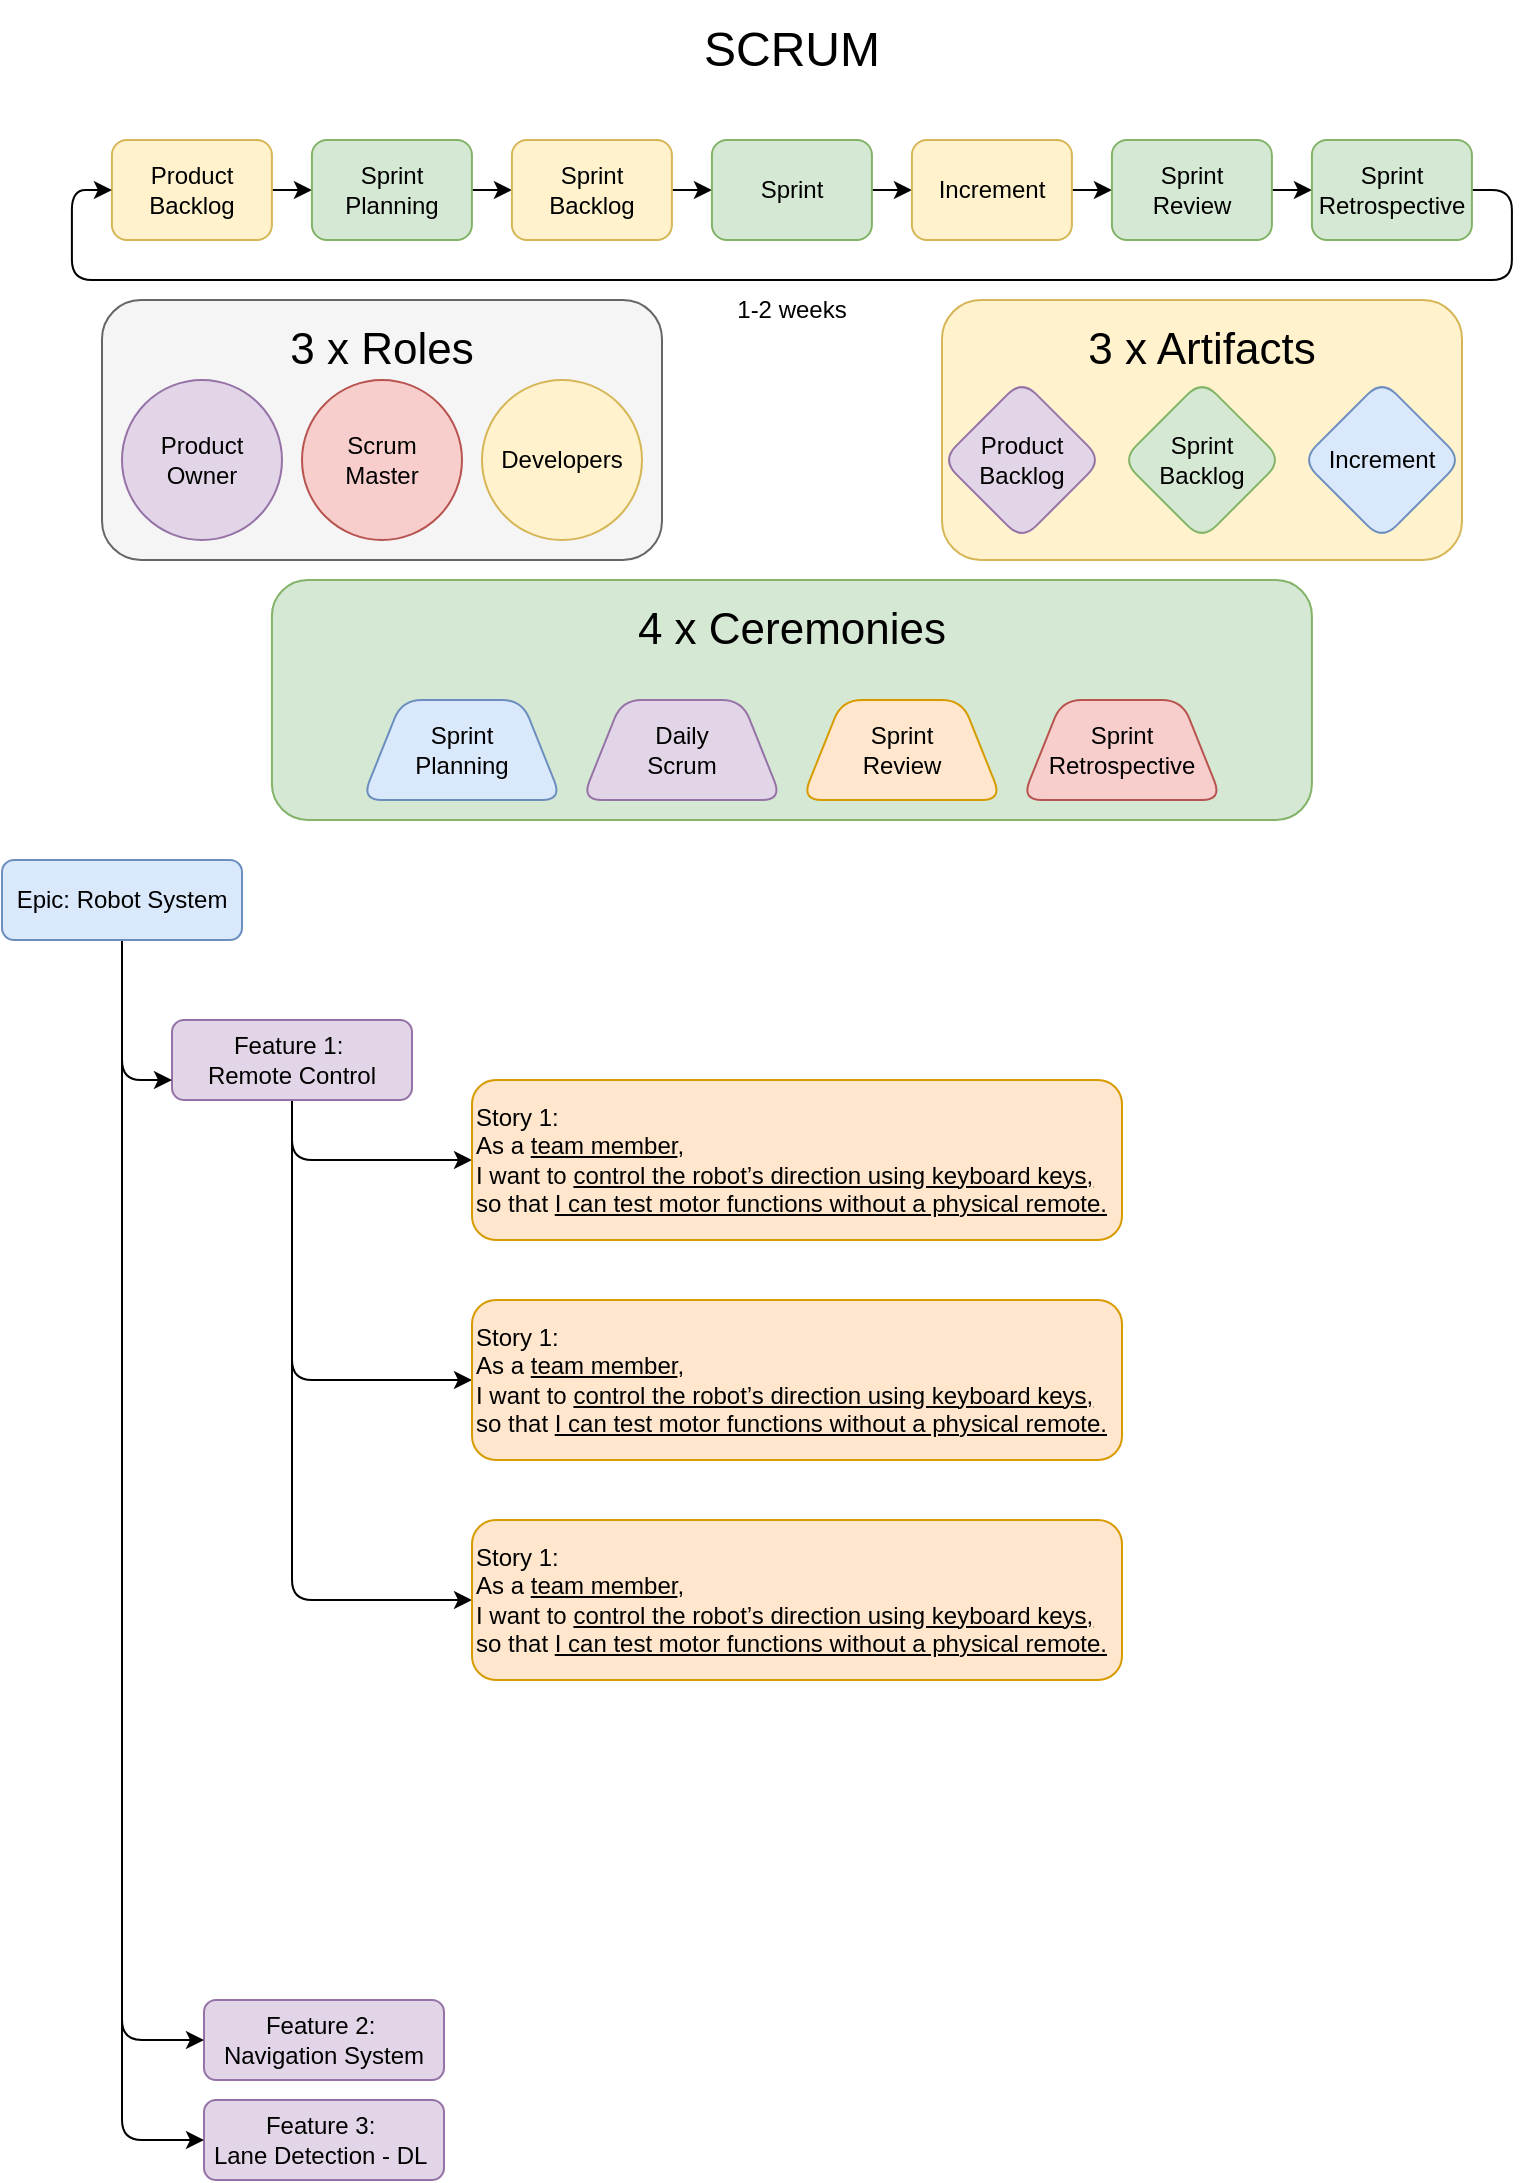 <mxfile version="28.0.5">
  <diagram name="Page-1" id="K2rsrTp5yFfVZbXNRDB6">
    <mxGraphModel dx="976" dy="630" grid="1" gridSize="10" guides="1" tooltips="1" connect="1" arrows="1" fold="1" page="1" pageScale="1" pageWidth="850" pageHeight="1100" math="0" shadow="0">
      <root>
        <mxCell id="0" />
        <mxCell id="1" parent="0" />
        <mxCell id="alW0ItKAqQshCZF6b7rs-1" value="&lt;font style=&quot;font-size: 24px;&quot;&gt;SCRUM&lt;/font&gt;" style="rounded=1;whiteSpace=wrap;html=1;fillColor=none;strokeColor=none;labelBackgroundColor=none;" parent="1" vertex="1">
          <mxGeometry x="375" y="20" width="100" height="50" as="geometry" />
        </mxCell>
        <mxCell id="alW0ItKAqQshCZF6b7rs-29" value="" style="group;rounded=1;labelBackgroundColor=none;fillColor=#fff2cc;strokeColor=#d6b656;" parent="1" connectable="0" vertex="1">
          <mxGeometry x="500" y="170" width="260" height="130" as="geometry" />
        </mxCell>
        <mxCell id="alW0ItKAqQshCZF6b7rs-22" value="Product&lt;div&gt;Backlog&lt;/div&gt;" style="rhombus;whiteSpace=wrap;html=1;rounded=1;labelBackgroundColor=none;fillColor=#e1d5e7;strokeColor=#9673a6;" parent="alW0ItKAqQshCZF6b7rs-29" vertex="1">
          <mxGeometry y="40" width="80" height="80" as="geometry" />
        </mxCell>
        <mxCell id="alW0ItKAqQshCZF6b7rs-21" value="&lt;font style=&quot;font-size: 22px;&quot;&gt;3 x Artifacts&lt;/font&gt;" style="rounded=1;whiteSpace=wrap;html=1;fillColor=none;strokeColor=none;labelBackgroundColor=none;" parent="alW0ItKAqQshCZF6b7rs-29" vertex="1">
          <mxGeometry x="60" width="140" height="50" as="geometry" />
        </mxCell>
        <mxCell id="alW0ItKAqQshCZF6b7rs-27" value="Sprint&lt;div&gt;Backlog&lt;/div&gt;" style="rhombus;whiteSpace=wrap;html=1;rounded=1;labelBackgroundColor=none;fillColor=#d5e8d4;strokeColor=#82b366;" parent="alW0ItKAqQshCZF6b7rs-29" vertex="1">
          <mxGeometry x="90" y="40" width="80" height="80" as="geometry" />
        </mxCell>
        <mxCell id="alW0ItKAqQshCZF6b7rs-28" value="Increment" style="rhombus;whiteSpace=wrap;html=1;rounded=1;labelBackgroundColor=none;fillColor=#dae8fc;strokeColor=#6c8ebf;" parent="alW0ItKAqQshCZF6b7rs-29" vertex="1">
          <mxGeometry x="180" y="40" width="80" height="80" as="geometry" />
        </mxCell>
        <mxCell id="alW0ItKAqQshCZF6b7rs-72" value="" style="group;labelBackgroundColor=none;fillColor=#d5e8d4;strokeColor=#82b366;rounded=1;" parent="1" connectable="0" vertex="1">
          <mxGeometry x="164.95" y="310" width="520" height="120" as="geometry" />
        </mxCell>
        <mxCell id="alW0ItKAqQshCZF6b7rs-36" value="Sprint&lt;div&gt;Planning&lt;/div&gt;" style="shape=trapezoid;perimeter=trapezoidPerimeter;whiteSpace=wrap;html=1;fixedSize=1;rounded=1;labelBackgroundColor=none;fillColor=#dae8fc;strokeColor=#6c8ebf;" parent="alW0ItKAqQshCZF6b7rs-72" vertex="1">
          <mxGeometry x="45" y="60" width="100" height="50" as="geometry" />
        </mxCell>
        <mxCell id="alW0ItKAqQshCZF6b7rs-32" value="&lt;font style=&quot;font-size: 22px;&quot;&gt;4 x Ceremonies&lt;/font&gt;" style="rounded=1;whiteSpace=wrap;html=1;fillColor=none;strokeColor=none;labelBackgroundColor=none;" parent="alW0ItKAqQshCZF6b7rs-72" vertex="1">
          <mxGeometry x="165" width="190" height="50" as="geometry" />
        </mxCell>
        <mxCell id="alW0ItKAqQshCZF6b7rs-38" value="Daily&lt;div&gt;Scrum&lt;/div&gt;" style="shape=trapezoid;perimeter=trapezoidPerimeter;whiteSpace=wrap;html=1;fixedSize=1;rounded=1;labelBackgroundColor=none;fillColor=#e1d5e7;strokeColor=#9673a6;" parent="alW0ItKAqQshCZF6b7rs-72" vertex="1">
          <mxGeometry x="155" y="60" width="100" height="50" as="geometry" />
        </mxCell>
        <mxCell id="alW0ItKAqQshCZF6b7rs-39" value="Sprint&lt;div&gt;Review&lt;/div&gt;" style="shape=trapezoid;perimeter=trapezoidPerimeter;whiteSpace=wrap;html=1;fixedSize=1;rounded=1;labelBackgroundColor=none;fillColor=#ffe6cc;strokeColor=#d79b00;" parent="alW0ItKAqQshCZF6b7rs-72" vertex="1">
          <mxGeometry x="265" y="60" width="100" height="50" as="geometry" />
        </mxCell>
        <mxCell id="alW0ItKAqQshCZF6b7rs-71" value="Sprint&lt;div&gt;Retrospective&lt;/div&gt;" style="shape=trapezoid;perimeter=trapezoidPerimeter;whiteSpace=wrap;html=1;fixedSize=1;rounded=1;labelBackgroundColor=none;fillColor=#f8cecc;strokeColor=#b85450;" parent="alW0ItKAqQshCZF6b7rs-72" vertex="1">
          <mxGeometry x="375" y="60" width="100" height="50" as="geometry" />
        </mxCell>
        <mxCell id="alW0ItKAqQshCZF6b7rs-77" value="" style="group;labelBackgroundColor=none;rounded=1;" parent="1" connectable="0" vertex="1">
          <mxGeometry x="64.95" y="90" width="720" height="100" as="geometry" />
        </mxCell>
        <mxCell id="alW0ItKAqQshCZF6b7rs-8" style="edgeStyle=orthogonalEdgeStyle;rounded=1;orthogonalLoop=1;jettySize=auto;html=1;exitX=1;exitY=0.5;exitDx=0;exitDy=0;entryX=0;entryY=0.5;entryDx=0;entryDy=0;labelBackgroundColor=none;fontColor=default;" parent="alW0ItKAqQshCZF6b7rs-77" source="alW0ItKAqQshCZF6b7rs-2" target="alW0ItKAqQshCZF6b7rs-3" edge="1">
          <mxGeometry relative="1" as="geometry" />
        </mxCell>
        <mxCell id="alW0ItKAqQshCZF6b7rs-2" value="Product Backlog" style="rounded=1;whiteSpace=wrap;html=1;labelBackgroundColor=none;fillColor=#fff2cc;strokeColor=#d6b656;" parent="alW0ItKAqQshCZF6b7rs-77" vertex="1">
          <mxGeometry x="20" width="80" height="50" as="geometry" />
        </mxCell>
        <mxCell id="alW0ItKAqQshCZF6b7rs-9" style="edgeStyle=orthogonalEdgeStyle;rounded=1;orthogonalLoop=1;jettySize=auto;html=1;exitX=1;exitY=0.5;exitDx=0;exitDy=0;entryX=0;entryY=0.5;entryDx=0;entryDy=0;labelBackgroundColor=none;fontColor=default;" parent="alW0ItKAqQshCZF6b7rs-77" source="alW0ItKAqQshCZF6b7rs-3" target="alW0ItKAqQshCZF6b7rs-4" edge="1">
          <mxGeometry relative="1" as="geometry" />
        </mxCell>
        <mxCell id="alW0ItKAqQshCZF6b7rs-3" value="Sprint Planning" style="rounded=1;whiteSpace=wrap;html=1;labelBackgroundColor=none;fillColor=#d5e8d4;strokeColor=#82b366;" parent="alW0ItKAqQshCZF6b7rs-77" vertex="1">
          <mxGeometry x="120.0" width="80" height="50" as="geometry" />
        </mxCell>
        <mxCell id="alW0ItKAqQshCZF6b7rs-10" style="edgeStyle=orthogonalEdgeStyle;rounded=1;orthogonalLoop=1;jettySize=auto;html=1;exitX=1;exitY=0.5;exitDx=0;exitDy=0;entryX=0;entryY=0.5;entryDx=0;entryDy=0;labelBackgroundColor=none;fontColor=default;" parent="alW0ItKAqQshCZF6b7rs-77" source="alW0ItKAqQshCZF6b7rs-4" target="alW0ItKAqQshCZF6b7rs-5" edge="1">
          <mxGeometry relative="1" as="geometry" />
        </mxCell>
        <mxCell id="alW0ItKAqQshCZF6b7rs-4" value="Sprint&lt;div&gt;Backlog&lt;/div&gt;" style="rounded=1;whiteSpace=wrap;html=1;labelBackgroundColor=none;fillColor=#fff2cc;strokeColor=#d6b656;" parent="alW0ItKAqQshCZF6b7rs-77" vertex="1">
          <mxGeometry x="220" width="80" height="50" as="geometry" />
        </mxCell>
        <mxCell id="alW0ItKAqQshCZF6b7rs-11" style="edgeStyle=orthogonalEdgeStyle;rounded=1;orthogonalLoop=1;jettySize=auto;html=1;exitX=1;exitY=0.5;exitDx=0;exitDy=0;entryX=0;entryY=0.5;entryDx=0;entryDy=0;labelBackgroundColor=none;fontColor=default;" parent="alW0ItKAqQshCZF6b7rs-77" source="alW0ItKAqQshCZF6b7rs-5" target="alW0ItKAqQshCZF6b7rs-6" edge="1">
          <mxGeometry relative="1" as="geometry" />
        </mxCell>
        <mxCell id="alW0ItKAqQshCZF6b7rs-5" value="Sprint" style="rounded=1;whiteSpace=wrap;html=1;labelBackgroundColor=none;fillColor=#d5e8d4;strokeColor=#82b366;" parent="alW0ItKAqQshCZF6b7rs-77" vertex="1">
          <mxGeometry x="320" width="80" height="50" as="geometry" />
        </mxCell>
        <mxCell id="alW0ItKAqQshCZF6b7rs-12" style="edgeStyle=orthogonalEdgeStyle;rounded=1;orthogonalLoop=1;jettySize=auto;html=1;exitX=1;exitY=0.5;exitDx=0;exitDy=0;entryX=0;entryY=0.5;entryDx=0;entryDy=0;labelBackgroundColor=none;fontColor=default;" parent="alW0ItKAqQshCZF6b7rs-77" source="alW0ItKAqQshCZF6b7rs-6" target="alW0ItKAqQshCZF6b7rs-7" edge="1">
          <mxGeometry relative="1" as="geometry" />
        </mxCell>
        <mxCell id="alW0ItKAqQshCZF6b7rs-6" value="Increment" style="rounded=1;whiteSpace=wrap;html=1;labelBackgroundColor=none;fillColor=#fff2cc;strokeColor=#d6b656;" parent="alW0ItKAqQshCZF6b7rs-77" vertex="1">
          <mxGeometry x="420" width="80" height="50" as="geometry" />
        </mxCell>
        <mxCell id="alW0ItKAqQshCZF6b7rs-75" style="edgeStyle=orthogonalEdgeStyle;rounded=1;orthogonalLoop=1;jettySize=auto;html=1;exitX=1;exitY=0.5;exitDx=0;exitDy=0;entryX=0;entryY=0.5;entryDx=0;entryDy=0;labelBackgroundColor=none;fontColor=default;" parent="alW0ItKAqQshCZF6b7rs-77" source="alW0ItKAqQshCZF6b7rs-7" target="alW0ItKAqQshCZF6b7rs-73" edge="1">
          <mxGeometry relative="1" as="geometry" />
        </mxCell>
        <mxCell id="alW0ItKAqQshCZF6b7rs-7" value="Sprint&lt;div&gt;Review&lt;/div&gt;" style="rounded=1;whiteSpace=wrap;html=1;labelBackgroundColor=none;fillColor=#d5e8d4;strokeColor=#82b366;" parent="alW0ItKAqQshCZF6b7rs-77" vertex="1">
          <mxGeometry x="520" width="80" height="50" as="geometry" />
        </mxCell>
        <mxCell id="alW0ItKAqQshCZF6b7rs-14" value="1-2 weeks" style="rounded=1;whiteSpace=wrap;html=1;fillColor=none;strokeColor=none;labelBackgroundColor=none;" parent="alW0ItKAqQshCZF6b7rs-77" vertex="1">
          <mxGeometry x="325.05" y="70" width="70" height="30" as="geometry" />
        </mxCell>
        <mxCell id="alW0ItKAqQshCZF6b7rs-76" style="edgeStyle=orthogonalEdgeStyle;rounded=1;orthogonalLoop=1;jettySize=auto;html=1;exitX=1;exitY=0.5;exitDx=0;exitDy=0;entryX=0;entryY=0.5;entryDx=0;entryDy=0;labelBackgroundColor=none;fontColor=default;" parent="alW0ItKAqQshCZF6b7rs-77" source="alW0ItKAqQshCZF6b7rs-73" target="alW0ItKAqQshCZF6b7rs-2" edge="1">
          <mxGeometry relative="1" as="geometry">
            <Array as="points">
              <mxPoint x="720" y="25" />
              <mxPoint x="720" y="70" />
              <mxPoint y="70" />
              <mxPoint y="25" />
            </Array>
          </mxGeometry>
        </mxCell>
        <mxCell id="alW0ItKAqQshCZF6b7rs-73" value="Sprint&lt;div&gt;Retrospective&lt;/div&gt;" style="rounded=1;whiteSpace=wrap;html=1;labelBackgroundColor=none;fillColor=#d5e8d4;strokeColor=#82b366;" parent="alW0ItKAqQshCZF6b7rs-77" vertex="1">
          <mxGeometry x="620" width="80" height="50" as="geometry" />
        </mxCell>
        <mxCell id="H4ft9FC7T2seqUX7BpRU-1" value="" style="group" parent="1" connectable="0" vertex="1">
          <mxGeometry x="80" y="170" width="280" height="130" as="geometry" />
        </mxCell>
        <mxCell id="alW0ItKAqQshCZF6b7rs-41" value="" style="group;rounded=1;labelBackgroundColor=none;fillColor=#f5f5f5;fontColor=#333333;strokeColor=#666666;container=0;" parent="H4ft9FC7T2seqUX7BpRU-1" connectable="0" vertex="1">
          <mxGeometry width="280" height="130" as="geometry" />
        </mxCell>
        <mxCell id="alW0ItKAqQshCZF6b7rs-15" value="Product Owner" style="ellipse;whiteSpace=wrap;html=1;rounded=1;labelBackgroundColor=none;fillColor=#e1d5e7;strokeColor=#9673a6;" parent="H4ft9FC7T2seqUX7BpRU-1" vertex="1">
          <mxGeometry x="10" y="40" width="80" height="80" as="geometry" />
        </mxCell>
        <mxCell id="alW0ItKAqQshCZF6b7rs-16" value="Scrum&lt;div&gt;Master&lt;/div&gt;" style="ellipse;whiteSpace=wrap;html=1;rounded=1;labelBackgroundColor=none;fillColor=#f8cecc;strokeColor=#b85450;" parent="H4ft9FC7T2seqUX7BpRU-1" vertex="1">
          <mxGeometry x="100" y="40" width="80" height="80" as="geometry" />
        </mxCell>
        <mxCell id="alW0ItKAqQshCZF6b7rs-17" value="Developers" style="ellipse;whiteSpace=wrap;html=1;rounded=1;labelBackgroundColor=none;fillColor=#fff2cc;strokeColor=#d6b656;" parent="H4ft9FC7T2seqUX7BpRU-1" vertex="1">
          <mxGeometry x="190" y="40" width="80" height="80" as="geometry" />
        </mxCell>
        <mxCell id="alW0ItKAqQshCZF6b7rs-20" value="&lt;font style=&quot;font-size: 22px;&quot;&gt;3 x Roles&lt;/font&gt;" style="rounded=1;whiteSpace=wrap;html=1;fillColor=none;strokeColor=none;labelBackgroundColor=none;" parent="H4ft9FC7T2seqUX7BpRU-1" vertex="1">
          <mxGeometry x="90" width="100" height="50" as="geometry" />
        </mxCell>
        <mxCell id="alW0ItKAqQshCZF6b7rs-47" value="Feature 2:&amp;nbsp;&lt;div&gt;Navigation System&lt;/div&gt;" style="rounded=1;whiteSpace=wrap;html=1;labelBackgroundColor=none;fillColor=#e1d5e7;strokeColor=#9673a6;" parent="1" vertex="1">
          <mxGeometry x="131" y="1020" width="120" height="40" as="geometry" />
        </mxCell>
        <mxCell id="alW0ItKAqQshCZF6b7rs-48" value="Feature 3:&amp;nbsp;&lt;div&gt;Lane Detection - DL&lt;span style=&quot;background-color: transparent; color: light-dark(rgb(0, 0, 0), rgb(255, 255, 255));&quot;&gt;&amp;nbsp;&lt;/span&gt;&lt;/div&gt;" style="rounded=1;whiteSpace=wrap;html=1;labelBackgroundColor=none;fillColor=#e1d5e7;strokeColor=#9673a6;" parent="1" vertex="1">
          <mxGeometry x="131" y="1070" width="120" height="40" as="geometry" />
        </mxCell>
        <mxCell id="alW0ItKAqQshCZF6b7rs-62" style="edgeStyle=elbowEdgeStyle;rounded=1;orthogonalLoop=1;jettySize=auto;html=1;exitX=0.5;exitY=1;exitDx=0;exitDy=0;entryX=0;entryY=0.5;entryDx=0;entryDy=0;labelBackgroundColor=none;fontColor=default;" parent="1" source="alW0ItKAqQshCZF6b7rs-46" target="alW0ItKAqQshCZF6b7rs-47" edge="1">
          <mxGeometry relative="1" as="geometry">
            <Array as="points">
              <mxPoint x="90" y="590" />
            </Array>
          </mxGeometry>
        </mxCell>
        <mxCell id="alW0ItKAqQshCZF6b7rs-63" style="edgeStyle=elbowEdgeStyle;rounded=1;orthogonalLoop=1;jettySize=auto;html=1;exitX=0.5;exitY=1;exitDx=0;exitDy=0;entryX=0;entryY=0.5;entryDx=0;entryDy=0;labelBackgroundColor=none;fontColor=default;" parent="1" source="alW0ItKAqQshCZF6b7rs-46" target="alW0ItKAqQshCZF6b7rs-48" edge="1">
          <mxGeometry relative="1" as="geometry">
            <Array as="points">
              <mxPoint x="90" y="630" />
            </Array>
          </mxGeometry>
        </mxCell>
        <mxCell id="alW0ItKAqQshCZF6b7rs-68" style="edgeStyle=elbowEdgeStyle;rounded=1;orthogonalLoop=1;jettySize=auto;html=1;exitX=0.5;exitY=1;exitDx=0;exitDy=0;entryX=0;entryY=0.5;entryDx=0;entryDy=0;labelBackgroundColor=none;fontColor=default;" parent="1" source="alW0ItKAqQshCZF6b7rs-45" target="alW0ItKAqQshCZF6b7rs-50" edge="1">
          <mxGeometry relative="1" as="geometry">
            <Array as="points">
              <mxPoint x="175" y="610" />
            </Array>
          </mxGeometry>
        </mxCell>
        <mxCell id="alW0ItKAqQshCZF6b7rs-69" style="edgeStyle=elbowEdgeStyle;rounded=1;orthogonalLoop=1;jettySize=auto;html=1;exitX=0.5;exitY=1;exitDx=0;exitDy=0;entryX=0;entryY=0.5;entryDx=0;entryDy=0;labelBackgroundColor=none;fontColor=default;" parent="1" source="alW0ItKAqQshCZF6b7rs-45" target="T4fJnCsRXPa2P3c8TllR-1" edge="1">
          <mxGeometry relative="1" as="geometry">
            <Array as="points">
              <mxPoint x="175" y="630" />
            </Array>
            <mxPoint x="265" y="705" as="targetPoint" />
          </mxGeometry>
        </mxCell>
        <mxCell id="alW0ItKAqQshCZF6b7rs-70" style="edgeStyle=elbowEdgeStyle;rounded=1;orthogonalLoop=1;jettySize=auto;html=1;exitX=0.5;exitY=1;exitDx=0;exitDy=0;entryX=0;entryY=0.5;entryDx=0;entryDy=0;labelBackgroundColor=none;fontColor=default;" parent="1" source="alW0ItKAqQshCZF6b7rs-45" target="T4fJnCsRXPa2P3c8TllR-2" edge="1">
          <mxGeometry relative="1" as="geometry">
            <Array as="points">
              <mxPoint x="175" y="630" />
            </Array>
            <mxPoint x="265" y="785" as="targetPoint" />
          </mxGeometry>
        </mxCell>
        <mxCell id="alW0ItKAqQshCZF6b7rs-45" value="Feature 1:&amp;nbsp;&lt;div&gt;Remote Control&lt;/div&gt;" style="rounded=1;whiteSpace=wrap;html=1;labelBackgroundColor=none;fillColor=#e1d5e7;strokeColor=#9673a6;" parent="1" vertex="1">
          <mxGeometry x="115" y="530" width="120" height="40" as="geometry" />
        </mxCell>
        <mxCell id="alW0ItKAqQshCZF6b7rs-61" style="edgeStyle=elbowEdgeStyle;rounded=1;orthogonalLoop=1;jettySize=auto;html=1;labelBackgroundColor=none;fontColor=default;exitX=0.5;exitY=1;exitDx=0;exitDy=0;" parent="1" source="alW0ItKAqQshCZF6b7rs-46" target="alW0ItKAqQshCZF6b7rs-45" edge="1">
          <mxGeometry relative="1" as="geometry">
            <Array as="points">
              <mxPoint x="90" y="560" />
            </Array>
          </mxGeometry>
        </mxCell>
        <mxCell id="alW0ItKAqQshCZF6b7rs-46" value="&lt;div&gt;Epic: Robot System&lt;/div&gt;" style="rounded=1;whiteSpace=wrap;html=1;labelBackgroundColor=none;fillColor=#dae8fc;strokeColor=#6c8ebf;" parent="1" vertex="1">
          <mxGeometry x="30" y="450" width="120" height="40" as="geometry" />
        </mxCell>
        <mxCell id="alW0ItKAqQshCZF6b7rs-50" value="Story 1:&amp;nbsp;&lt;div&gt;&lt;div&gt;As a &lt;u&gt;team member&lt;/u&gt;,&lt;/div&gt;&lt;div&gt;I want to &lt;u&gt;control the robot’s direction using keyboard keys,&lt;/u&gt;&lt;/div&gt;&lt;div&gt;so that &lt;u&gt;I can test motor functions without a physical remote.&lt;/u&gt;&lt;/div&gt;&lt;/div&gt;" style="rounded=1;whiteSpace=wrap;html=1;labelBackgroundColor=none;align=left;fillColor=#ffe6cc;strokeColor=#d79b00;" parent="1" vertex="1">
          <mxGeometry x="265" y="560" width="325" height="80" as="geometry" />
        </mxCell>
        <mxCell id="T4fJnCsRXPa2P3c8TllR-1" value="Story 1:&amp;nbsp;&lt;div&gt;&lt;div&gt;As a &lt;u&gt;team member&lt;/u&gt;,&lt;/div&gt;&lt;div&gt;I want to &lt;u&gt;control the robot’s direction using keyboard keys,&lt;/u&gt;&lt;/div&gt;&lt;div&gt;so that &lt;u&gt;I can test motor functions without a physical remote.&lt;/u&gt;&lt;/div&gt;&lt;/div&gt;" style="rounded=1;whiteSpace=wrap;html=1;labelBackgroundColor=none;align=left;fillColor=#ffe6cc;strokeColor=#d79b00;" vertex="1" parent="1">
          <mxGeometry x="265" y="670" width="325" height="80" as="geometry" />
        </mxCell>
        <mxCell id="T4fJnCsRXPa2P3c8TllR-2" value="Story 1:&amp;nbsp;&lt;div&gt;&lt;div&gt;As a &lt;u&gt;team member&lt;/u&gt;,&lt;/div&gt;&lt;div&gt;I want to &lt;u&gt;control the robot’s direction using keyboard keys,&lt;/u&gt;&lt;/div&gt;&lt;div&gt;so that &lt;u&gt;I can test motor functions without a physical remote.&lt;/u&gt;&lt;/div&gt;&lt;/div&gt;" style="rounded=1;whiteSpace=wrap;html=1;labelBackgroundColor=none;align=left;fillColor=#ffe6cc;strokeColor=#d79b00;" vertex="1" parent="1">
          <mxGeometry x="265" y="780" width="325" height="80" as="geometry" />
        </mxCell>
      </root>
    </mxGraphModel>
  </diagram>
</mxfile>

